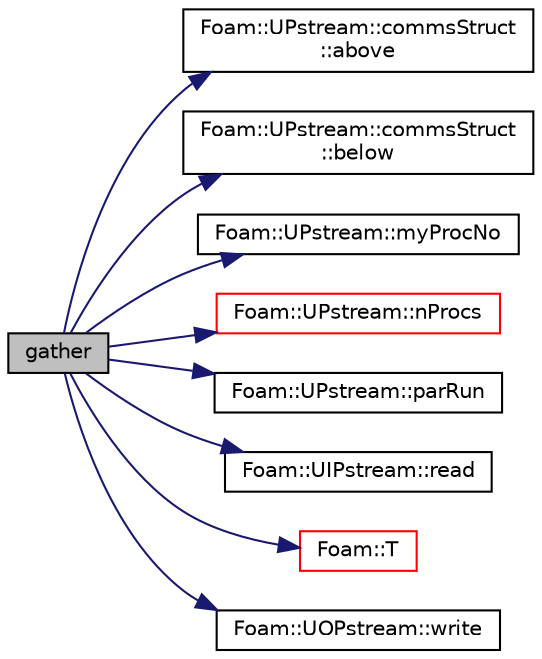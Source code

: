 digraph "gather"
{
  bgcolor="transparent";
  edge [fontname="Helvetica",fontsize="10",labelfontname="Helvetica",labelfontsize="10"];
  node [fontname="Helvetica",fontsize="10",shape=record];
  rankdir="LR";
  Node80 [label="gather",height=0.2,width=0.4,color="black", fillcolor="grey75", style="filled", fontcolor="black"];
  Node80 -> Node81 [color="midnightblue",fontsize="10",style="solid",fontname="Helvetica"];
  Node81 [label="Foam::UPstream::commsStruct\l::above",height=0.2,width=0.4,color="black",URL="$a27381.html#a553c64427f0c4f6000d961214723c14f"];
  Node80 -> Node82 [color="midnightblue",fontsize="10",style="solid",fontname="Helvetica"];
  Node82 [label="Foam::UPstream::commsStruct\l::below",height=0.2,width=0.4,color="black",URL="$a27381.html#afd4ae114527b9c925ffff2c2fe1341dd"];
  Node80 -> Node83 [color="midnightblue",fontsize="10",style="solid",fontname="Helvetica"];
  Node83 [label="Foam::UPstream::myProcNo",height=0.2,width=0.4,color="black",URL="$a27377.html#afc74d89573de32a3032c916f8cdd1733",tooltip="Number of this process (starting from masterNo() = 0) "];
  Node80 -> Node84 [color="midnightblue",fontsize="10",style="solid",fontname="Helvetica"];
  Node84 [label="Foam::UPstream::nProcs",height=0.2,width=0.4,color="red",URL="$a27377.html#aada0e04d8127eda8ee95be0772754a4f",tooltip="Number of processes in parallel run. "];
  Node80 -> Node86 [color="midnightblue",fontsize="10",style="solid",fontname="Helvetica"];
  Node86 [label="Foam::UPstream::parRun",height=0.2,width=0.4,color="black",URL="$a27377.html#adbb27f04b5705440fb8b09f278059011",tooltip="Is this a parallel run? "];
  Node80 -> Node87 [color="midnightblue",fontsize="10",style="solid",fontname="Helvetica"];
  Node87 [label="Foam::UIPstream::read",height=0.2,width=0.4,color="black",URL="$a27365.html#a732980587e5b9c409ae433d73ca8698e",tooltip="Read into given buffer from given processor and return the. "];
  Node80 -> Node88 [color="midnightblue",fontsize="10",style="solid",fontname="Helvetica"];
  Node88 [label="Foam::T",height=0.2,width=0.4,color="red",URL="$a21851.html#ae57fda0abb14bb0944947c463c6e09d4"];
  Node80 -> Node93 [color="midnightblue",fontsize="10",style="solid",fontname="Helvetica"];
  Node93 [label="Foam::UOPstream::write",height=0.2,width=0.4,color="black",URL="$a27369.html#a0efefd773fa79fc3b687978f9e1ee9ba",tooltip="Write given buffer to given processor. "];
}
